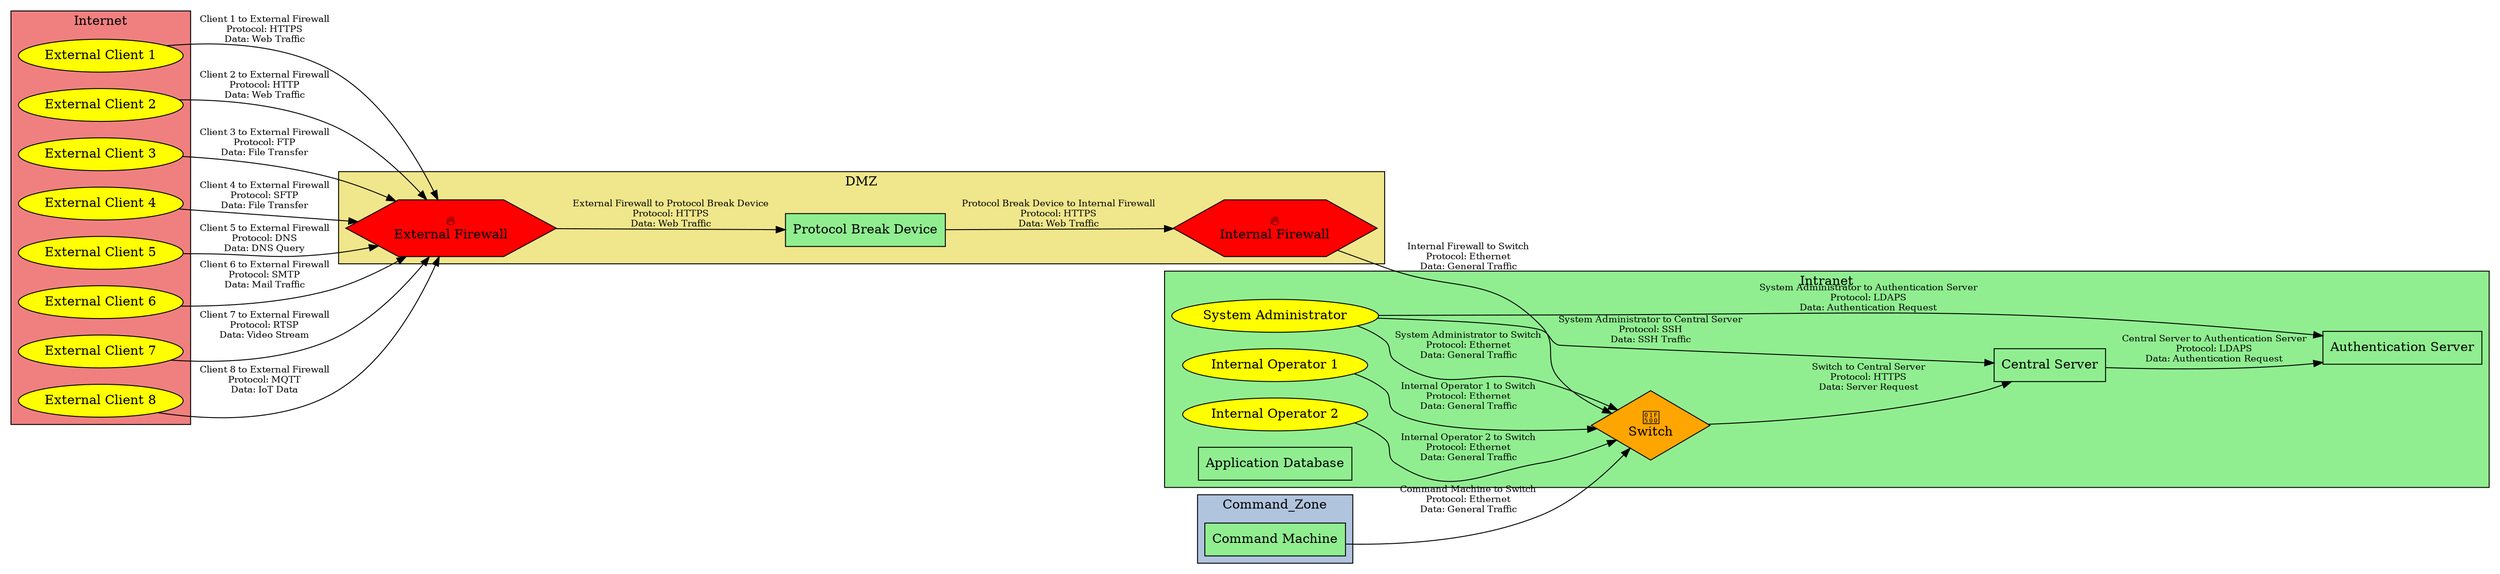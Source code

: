 digraph ThreatModel {
  rankdir=LR;
  node [shape=box, style=filled, fillcolor=lightblue];
  edge [fontsize=10];
  charset="UTF-8";
  subgraph cluster_Internet {
    label="Internet";
    style=filled;
    fillcolor="lightcoral";
    color=black;
    "External Client 1" [shape=oval, fillcolor=yellow];
    "External Client 2" [shape=oval, fillcolor=yellow];
    "External Client 3" [shape=oval, fillcolor=yellow];
    "External Client 4" [shape=oval, fillcolor=yellow];
    "External Client 5" [shape=oval, fillcolor=yellow];
    "External Client 6" [shape=oval, fillcolor=yellow];
    "External Client 7" [shape=oval, fillcolor=yellow];
    "External Client 8" [shape=oval, fillcolor=yellow];
  }
  subgraph cluster_DMZ {
    label="DMZ";
    style=filled;
    fillcolor="khaki";
    color=black;
    "External Firewall" [shape=hexagon, style=filled, fillcolor=red, label="🔥\nExternal Firewall"];
    "Protocol Break Device" [shape=box, fillcolor=lightgreen];
    "Internal Firewall" [shape=hexagon, style=filled, fillcolor=red, label="🔥\nInternal Firewall"];
  }
  subgraph cluster_Intranet {
    label="Intranet";
    style=filled;
    fillcolor="lightgreen";
    color=black;
    "Internal Operator 1" [shape=oval, fillcolor=yellow];
    "Internal Operator 2" [shape=oval, fillcolor=yellow];
    "System Administrator" [shape=oval, fillcolor=yellow];
    "Switch" [shape=diamond, style=filled, fillcolor=orange, label="🔀\nSwitch"];
    "Central Server" [shape=box, fillcolor=lightgreen];
    "Application Database" [shape=box, fillcolor=lightgreen];
    "Authentication Server" [shape=box, fillcolor=lightgreen];
  }
  subgraph cluster_Command_Zone {
    label="Command_Zone";
    style=filled;
    fillcolor="lightsteelblue";
    color=black;
    "Command Machine" [shape=box, fillcolor=lightgreen];
  }
  "External Client 1" -> "External Firewall" [label="Client 1 to External Firewall\nProtocol: HTTPS\nData: Web Traffic"];
  "External Client 2" -> "External Firewall" [label="Client 2 to External Firewall\nProtocol: HTTP\nData: Web Traffic"];
  "External Client 3" -> "External Firewall" [label="Client 3 to External Firewall\nProtocol: FTP\nData: File Transfer"];
  "External Client 4" -> "External Firewall" [label="Client 4 to External Firewall\nProtocol: SFTP\nData: File Transfer"];
  "External Client 5" -> "External Firewall" [label="Client 5 to External Firewall\nProtocol: DNS\nData: DNS Query"];
  "External Client 6" -> "External Firewall" [label="Client 6 to External Firewall\nProtocol: SMTP\nData: Mail Traffic"];
  "External Client 7" -> "External Firewall" [label="Client 7 to External Firewall\nProtocol: RTSP\nData: Video Stream"];
  "External Client 8" -> "External Firewall" [label="Client 8 to External Firewall\nProtocol: MQTT\nData: IoT Data"];
  "External Firewall" -> "Protocol Break Device" [label="External Firewall to Protocol Break Device\nProtocol: HTTPS\nData: Web Traffic"];
  "Protocol Break Device" -> "Internal Firewall" [label="Protocol Break Device to Internal Firewall\nProtocol: HTTPS\nData: Web Traffic"];
  "Internal Firewall" -> "Switch" [label="Internal Firewall to Switch\nProtocol: Ethernet\nData: General Traffic"];
  "Command Machine" -> "Switch" [label="Command Machine to Switch\nProtocol: Ethernet\nData: General Traffic"];
  "Internal Operator 1" -> "Switch" [label="Internal Operator 1 to Switch\nProtocol: Ethernet\nData: General Traffic"];
  "Internal Operator 2" -> "Switch" [label="Internal Operator 2 to Switch\nProtocol: Ethernet\nData: General Traffic"];
  "System Administrator" -> "Switch" [label="System Administrator to Switch\nProtocol: Ethernet\nData: General Traffic"];
  "Switch" -> "Central Server" [label="Switch to Central Server\nProtocol: HTTPS\nData: Server Request"];
  "System Administrator" -> "Central Server" [label="System Administrator to Central Server\nProtocol: SSH\nData: SSH Traffic"];
  "System Administrator" -> "Authentication Server" [label="System Administrator to Authentication Server\nProtocol: LDAPS\nData: Authentication Request"];
  "Central Server" -> "Authentication Server" [label="Central Server to Authentication Server\nProtocol: LDAPS\nData: Authentication Request"];
}
